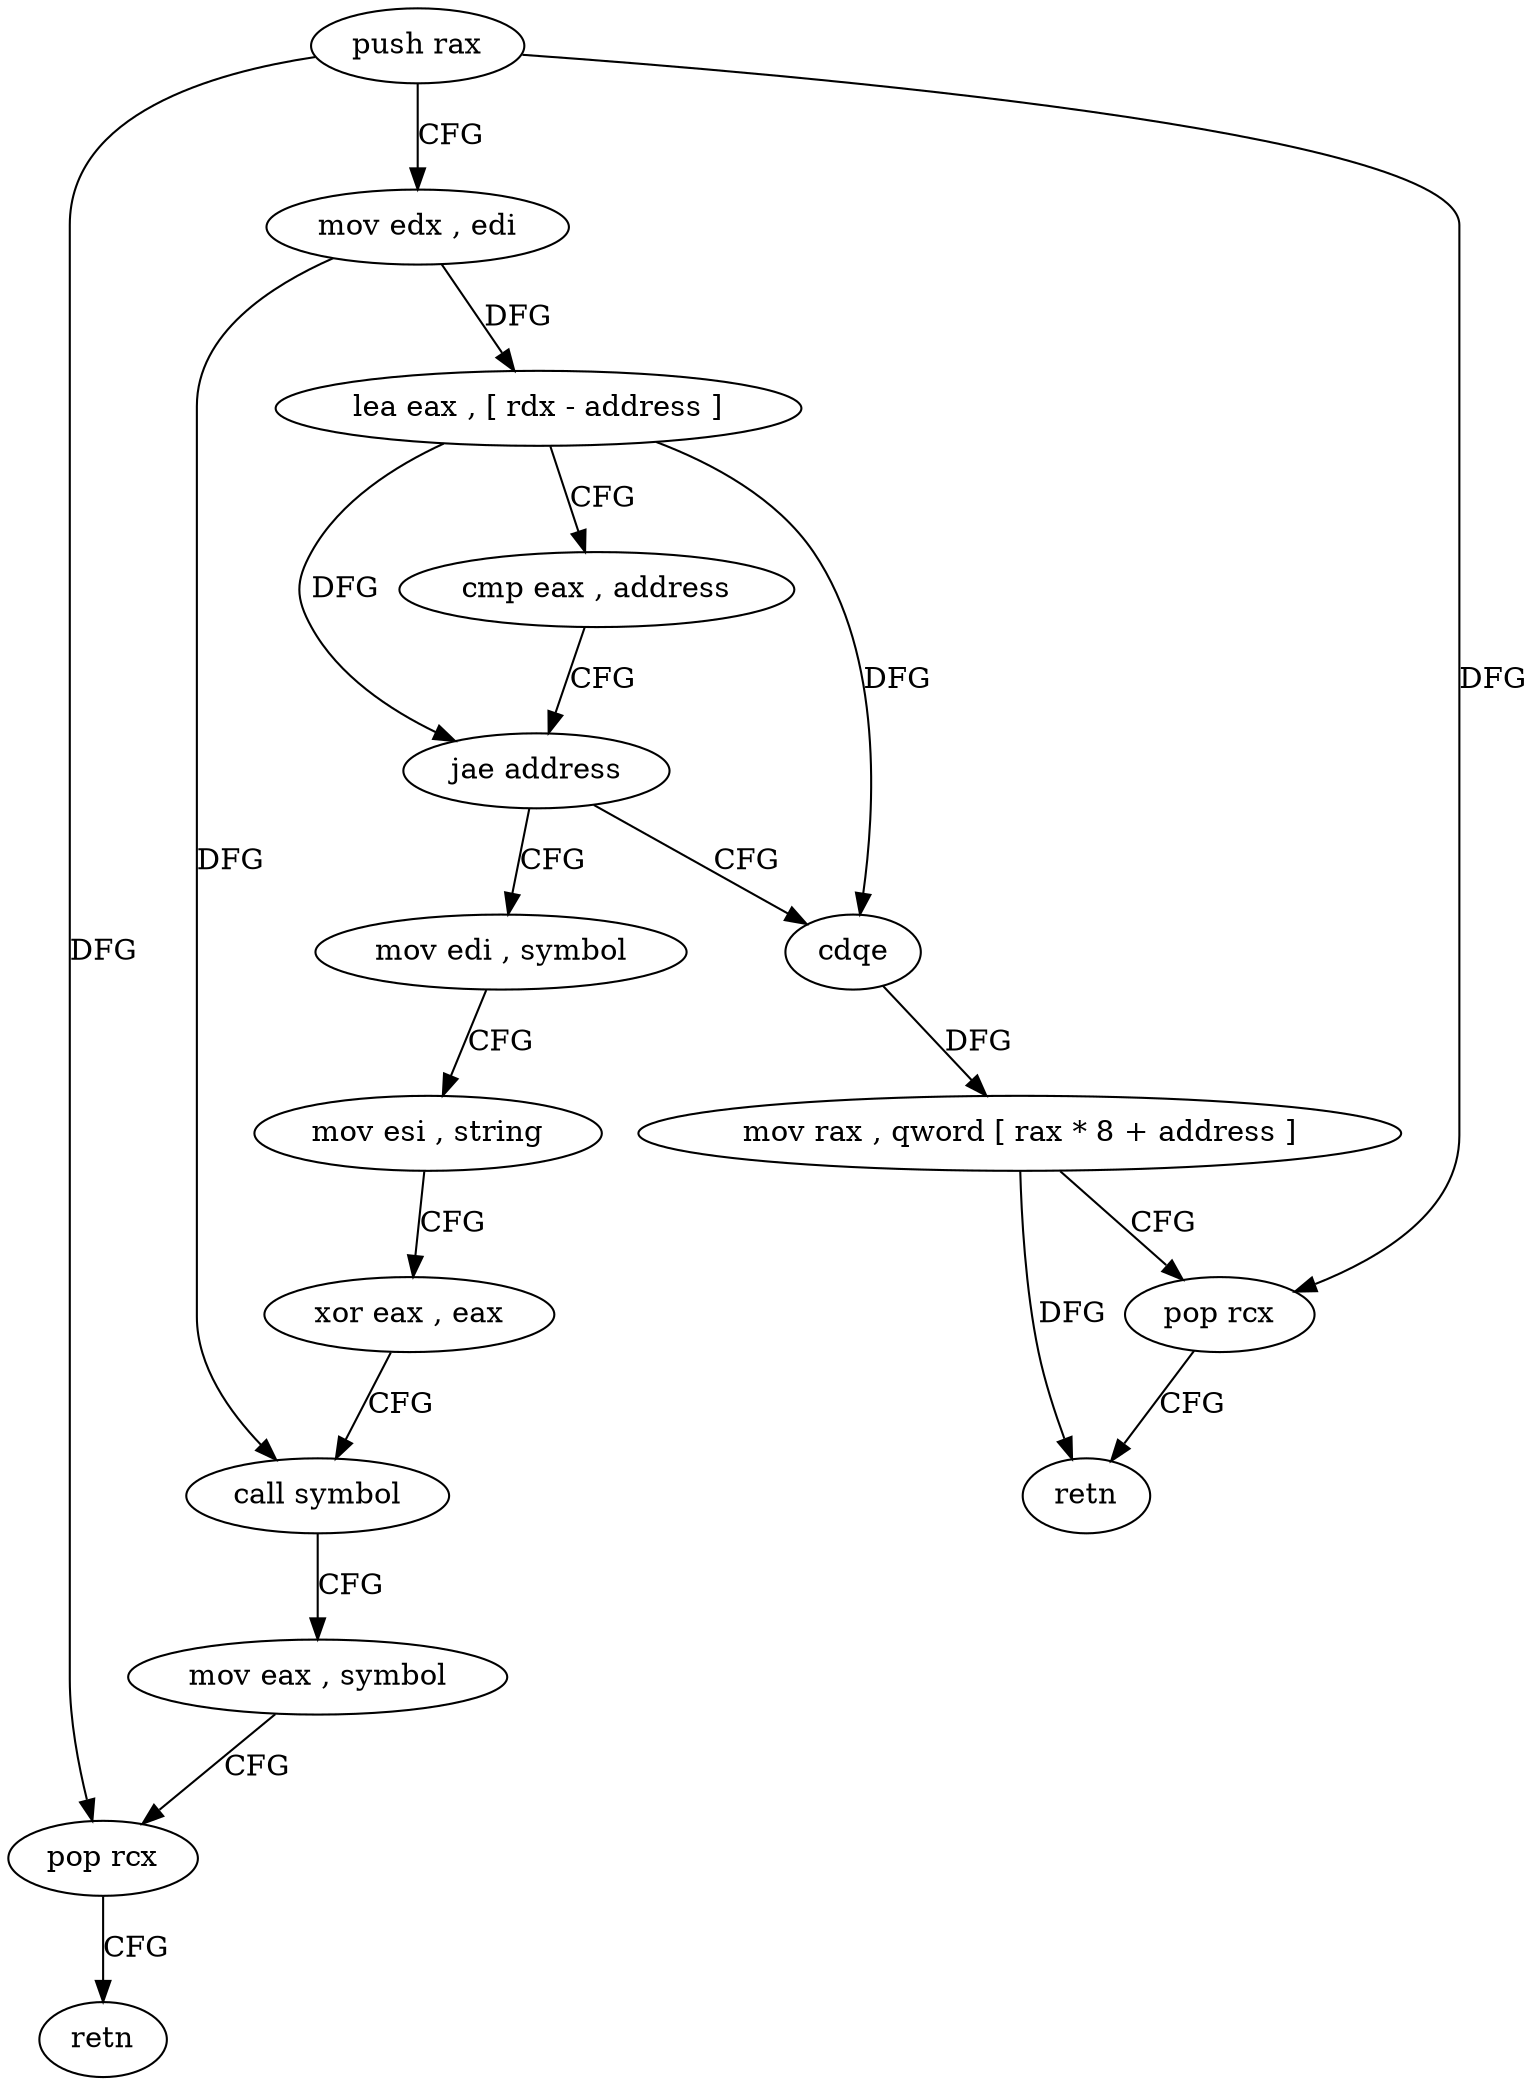 digraph "func" {
"4210832" [label = "push rax" ]
"4210833" [label = "mov edx , edi" ]
"4210835" [label = "lea eax , [ rdx - address ]" ]
"4210838" [label = "cmp eax , address" ]
"4210841" [label = "jae address" ]
"4210855" [label = "mov edi , symbol" ]
"4210843" [label = "cdqe" ]
"4210860" [label = "mov esi , string" ]
"4210865" [label = "xor eax , eax" ]
"4210867" [label = "call symbol" ]
"4210872" [label = "mov eax , symbol" ]
"4210877" [label = "pop rcx" ]
"4210878" [label = "retn" ]
"4210845" [label = "mov rax , qword [ rax * 8 + address ]" ]
"4210853" [label = "pop rcx" ]
"4210854" [label = "retn" ]
"4210832" -> "4210833" [ label = "CFG" ]
"4210832" -> "4210877" [ label = "DFG" ]
"4210832" -> "4210853" [ label = "DFG" ]
"4210833" -> "4210835" [ label = "DFG" ]
"4210833" -> "4210867" [ label = "DFG" ]
"4210835" -> "4210838" [ label = "CFG" ]
"4210835" -> "4210841" [ label = "DFG" ]
"4210835" -> "4210843" [ label = "DFG" ]
"4210838" -> "4210841" [ label = "CFG" ]
"4210841" -> "4210855" [ label = "CFG" ]
"4210841" -> "4210843" [ label = "CFG" ]
"4210855" -> "4210860" [ label = "CFG" ]
"4210843" -> "4210845" [ label = "DFG" ]
"4210860" -> "4210865" [ label = "CFG" ]
"4210865" -> "4210867" [ label = "CFG" ]
"4210867" -> "4210872" [ label = "CFG" ]
"4210872" -> "4210877" [ label = "CFG" ]
"4210877" -> "4210878" [ label = "CFG" ]
"4210845" -> "4210853" [ label = "CFG" ]
"4210845" -> "4210854" [ label = "DFG" ]
"4210853" -> "4210854" [ label = "CFG" ]
}
